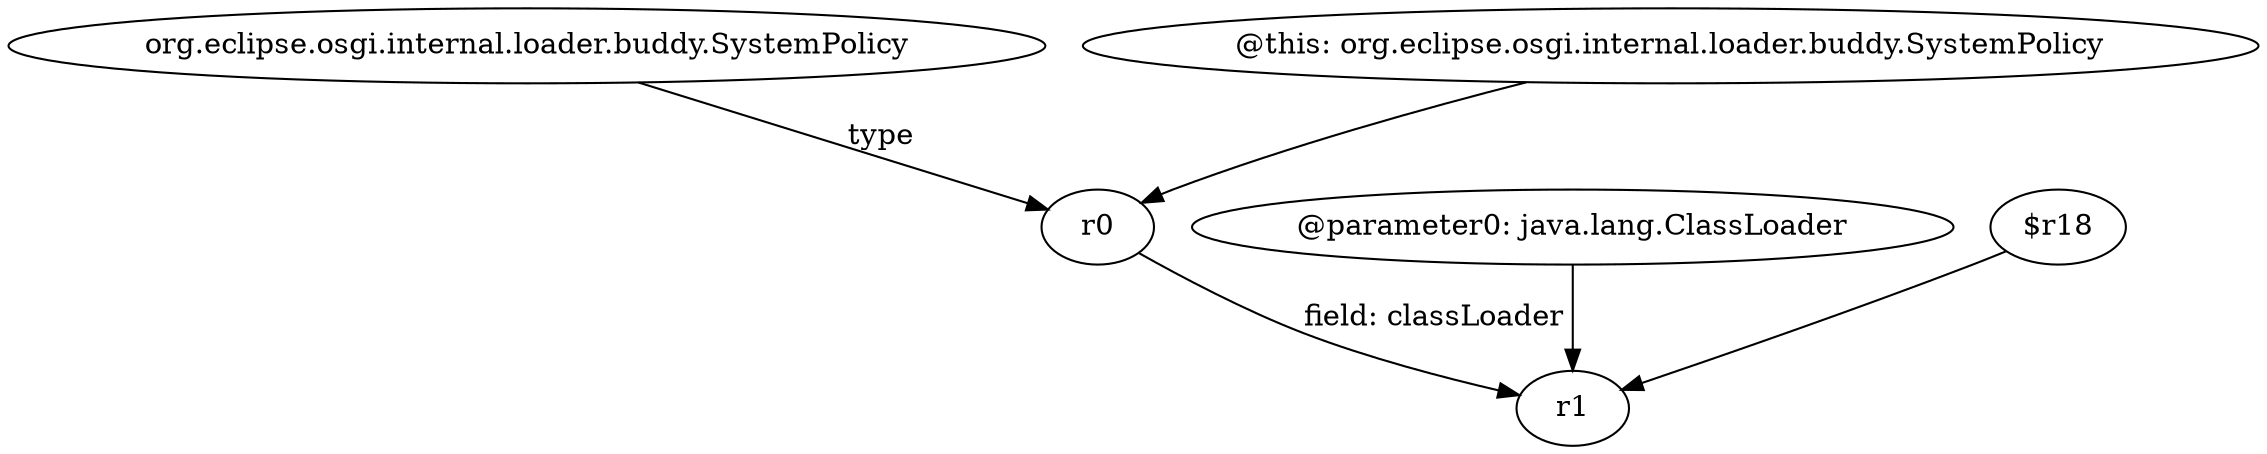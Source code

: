 digraph g {
0[label="org.eclipse.osgi.internal.loader.buddy.SystemPolicy"]
1[label="r0"]
0->1[label="type"]
2[label="@parameter0: java.lang.ClassLoader"]
3[label="r1"]
2->3[label=""]
4[label="$r18"]
4->3[label=""]
5[label="@this: org.eclipse.osgi.internal.loader.buddy.SystemPolicy"]
5->1[label=""]
1->3[label="field: classLoader"]
}